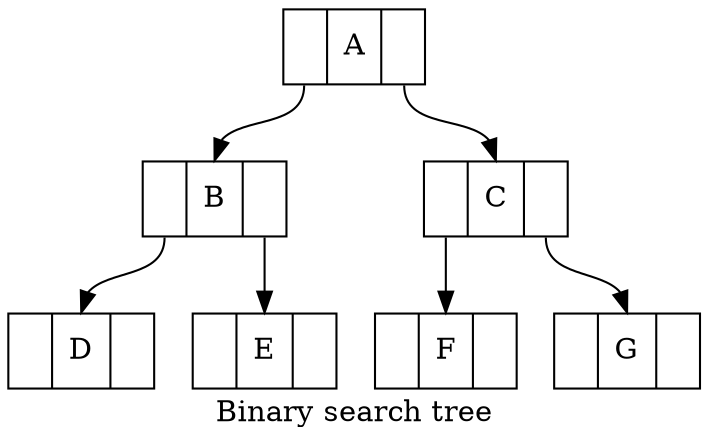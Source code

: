 digraph G {
label = "Binary search tree";
node [shape = record];

A [label = "<f0>|<f1>A|<f2>"];
B [label = "<f0>|<f1>B|<f2>"];
C [label = "<f0>|<f1>C|<f2>"];
D [label = "<f0>|<f1>D|<f2>"];
E [label = "<f0>|<f1>E|<f2>"];
F [label = "<f0>|<f1>F|<f2>"];
G [label = "<f0>|<f1>G|<f2>"];

A:f0 -> B:f1;
A:f2 -> C:f1;
B:f0 -> D:f1;
B:f2 -> E:f1;
C:f0 -> F:f1;
C:f2 -> G:f1;
}